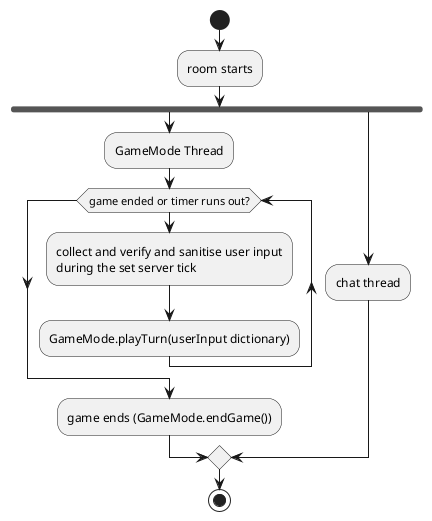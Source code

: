 @startuml
start
:room starts;
fork
    :GameMode Thread;
    while (game ended or timer runs out?)
        :collect and verify and sanitise user input
        during the set server tick;
        :GameMode.playTurn(userInput dictionary);
    endwhile
    :game ends (GameMode.endGame());
fork again
    :chat thread;
end merge
stop
@enduml